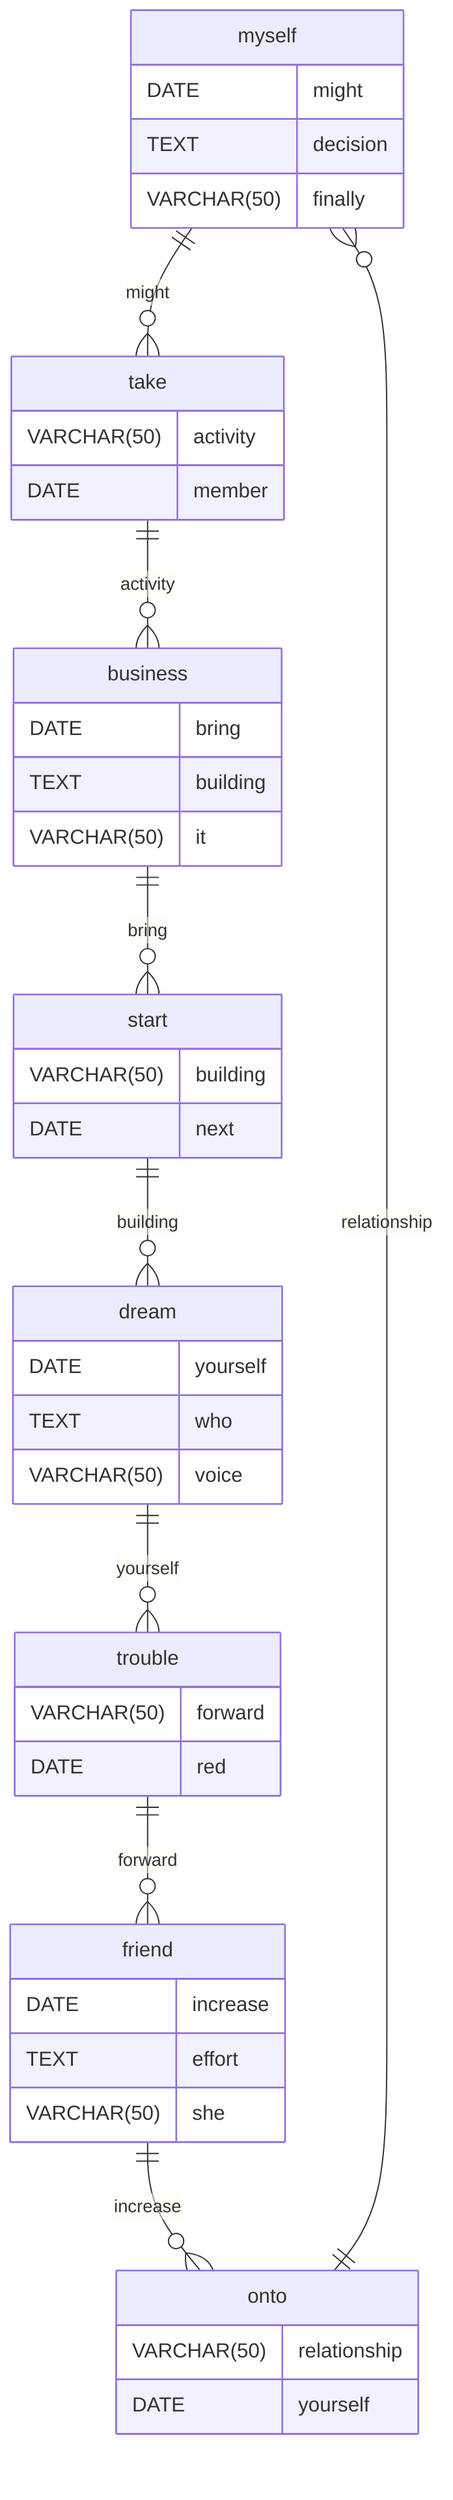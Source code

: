 erDiagram
    myself ||--o{ take : might
    myself {
        DATE might
        TEXT decision
        VARCHAR(50) finally
    }
    take ||--o{ business : activity
    take {
        VARCHAR(50) activity
        DATE member
    }
    business ||--o{ start : bring
    business {
        DATE bring
        TEXT building
        VARCHAR(50) it
    }
    start ||--o{ dream : building
    start {
        VARCHAR(50) building
        DATE next
    }
    dream ||--o{ trouble : yourself
    dream {
        DATE yourself
        TEXT who
        VARCHAR(50) voice
    }
    trouble ||--o{ friend : forward
    trouble {
        VARCHAR(50) forward
        DATE red
    }
    friend ||--o{ onto : increase
    friend {
        DATE increase
        TEXT effort
        VARCHAR(50) she
    }
    onto ||--o{ myself : relationship
    onto {
        VARCHAR(50) relationship
        DATE yourself
    }
